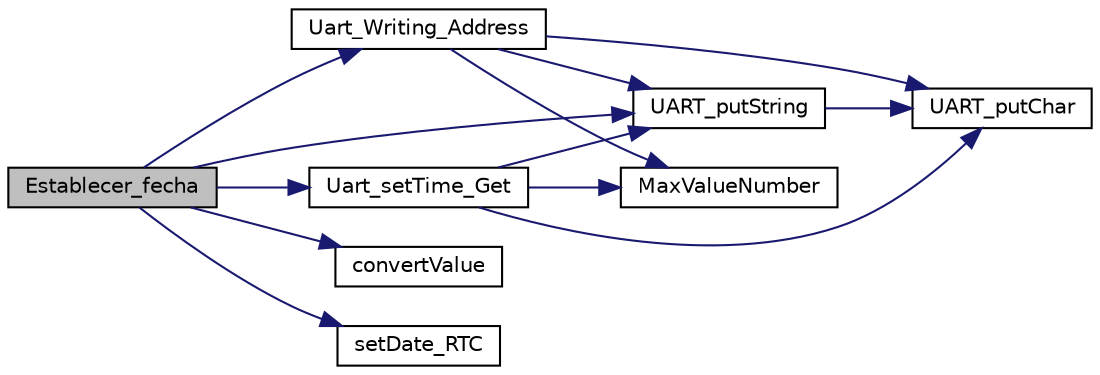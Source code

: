 digraph "Establecer_fecha"
{
  edge [fontname="Helvetica",fontsize="10",labelfontname="Helvetica",labelfontsize="10"];
  node [fontname="Helvetica",fontsize="10",shape=record];
  rankdir="LR";
  Node1 [label="Establecer_fecha",height=0.2,width=0.4,color="black", fillcolor="grey75", style="filled", fontcolor="black"];
  Node1 -> Node2 [color="midnightblue",fontsize="10",style="solid",fontname="Helvetica"];
  Node2 [label="UART_putString",height=0.2,width=0.4,color="black", fillcolor="white", style="filled",URL="$_u_a_r_t_8c.html#af95ee594ce5f1619abbe4f2393b1903e",tooltip="It sends a string character through the serial port. "];
  Node2 -> Node3 [color="midnightblue",fontsize="10",style="solid",fontname="Helvetica"];
  Node3 [label="UART_putChar",height=0.2,width=0.4,color="black", fillcolor="white", style="filled",URL="$_u_a_r_t_8c.html#ae69fe2846b6410c22876356a9b3f0083",tooltip="It sends one character through the serial port. This function should include the next sentence: while..."];
  Node1 -> Node4 [color="midnightblue",fontsize="10",style="solid",fontname="Helvetica"];
  Node4 [label="Uart_setTime_Get",height=0.2,width=0.4,color="black", fillcolor="white", style="filled",URL="$_u_a_r_t_8c.html#a455642284fc8f2282f9bfc8dbb30a1bb",tooltip="This function capture the hour or date you wanna write in the RTC. "];
  Node4 -> Node3 [color="midnightblue",fontsize="10",style="solid",fontname="Helvetica"];
  Node4 -> Node2 [color="midnightblue",fontsize="10",style="solid",fontname="Helvetica"];
  Node4 -> Node5 [color="midnightblue",fontsize="10",style="solid",fontname="Helvetica"];
  Node5 [label="MaxValueNumber",height=0.2,width=0.4,color="black", fillcolor="white", style="filled",URL="$_e_e_p_r_o_m_8c.html#a4c1d488b4c8035a099f87b27c731a217",tooltip="This function puts a value in our global variable call MAX. "];
  Node1 -> Node6 [color="midnightblue",fontsize="10",style="solid",fontname="Helvetica"];
  Node6 [label="convertValue",height=0.2,width=0.4,color="black", fillcolor="white", style="filled",URL="$_tera_term_write_8c.html#a293d27cb97527a256f136ddbef9462d3",tooltip="This function reads all the GPIO port. "];
  Node1 -> Node7 [color="midnightblue",fontsize="10",style="solid",fontname="Helvetica"];
  Node7 [label="setDate_RTC",height=0.2,width=0.4,color="black", fillcolor="white", style="filled",URL="$_r_t_c_8c.html#a3bf8833d90144c519e201c57e1d836dc",tooltip="This function writes the date received in the RTC year, month, and day byte. "];
  Node1 -> Node8 [color="midnightblue",fontsize="10",style="solid",fontname="Helvetica"];
  Node8 [label="Uart_Writing_Address",height=0.2,width=0.4,color="black", fillcolor="white", style="filled",URL="$_u_a_r_t_8c.html#aeb29ecd89b18d960862a15b78c28180a",tooltip="This function capture the address in an array to write or read dependying of the menu you are..."];
  Node8 -> Node3 [color="midnightblue",fontsize="10",style="solid",fontname="Helvetica"];
  Node8 -> Node2 [color="midnightblue",fontsize="10",style="solid",fontname="Helvetica"];
  Node8 -> Node5 [color="midnightblue",fontsize="10",style="solid",fontname="Helvetica"];
}
